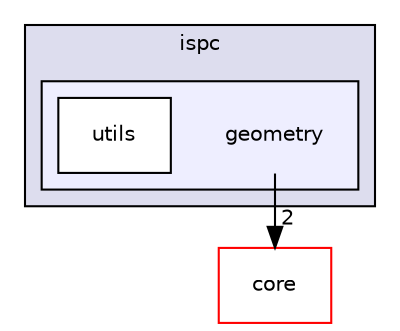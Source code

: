 digraph "platform/engines/ospray/ispc/geometry" {
  compound=true
  node [ fontsize="10", fontname="Helvetica"];
  edge [ labelfontsize="10", labelfontname="Helvetica"];
  subgraph clusterdir_6dfc784f4fc06052f5a0f2da9bf54d9c {
    graph [ bgcolor="#ddddee", pencolor="black", label="ispc" fontname="Helvetica", fontsize="10", URL="dir_6dfc784f4fc06052f5a0f2da9bf54d9c.html"]
  subgraph clusterdir_dcd983c6950eb27cd4bec618fc5fcccd {
    graph [ bgcolor="#eeeeff", pencolor="black", label="" URL="dir_dcd983c6950eb27cd4bec618fc5fcccd.html"];
    dir_dcd983c6950eb27cd4bec618fc5fcccd [shape=plaintext label="geometry"];
  dir_4889bd4daa27f4bb58a721e61733a0bb [shape=box label="utils" fillcolor="white" style="filled" URL="dir_4889bd4daa27f4bb58a721e61733a0bb.html"];
  }
  }
  dir_3066efc1f4040d52e90bf8a29ab3f16b [shape=box label="core" fillcolor="white" style="filled" color="red" URL="dir_3066efc1f4040d52e90bf8a29ab3f16b.html"];
  dir_dcd983c6950eb27cd4bec618fc5fcccd->dir_3066efc1f4040d52e90bf8a29ab3f16b [headlabel="2", labeldistance=1.5 headhref="dir_000102_000067.html"];
}
